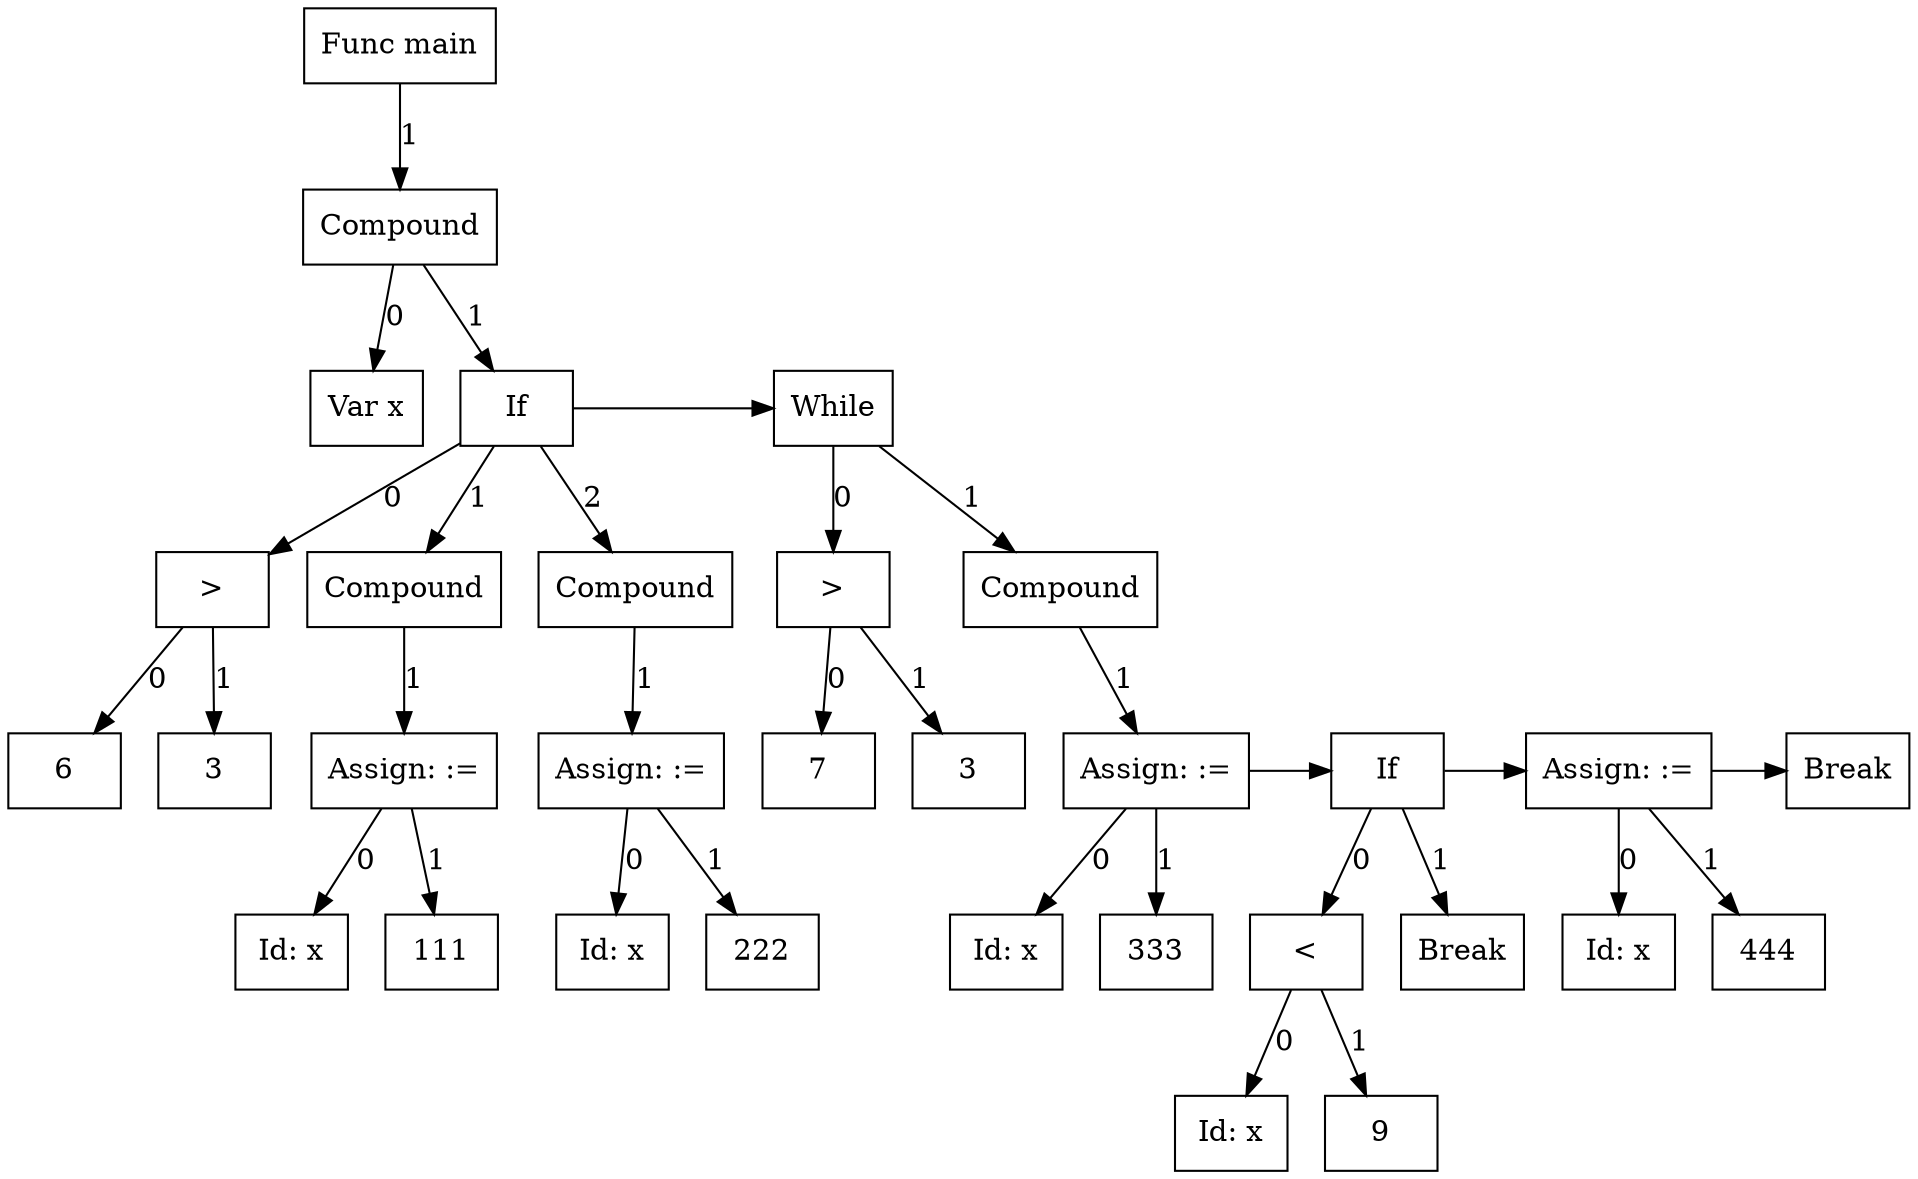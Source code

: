 digraph G {
node31 [label="Func main"; shape=box];
subgraph childNames_31 {
rankdir="LR"; rank="same"; ordering=out
node30 [label="Compound"; shape=box];
}

subgraph childPtrs_31 {
rankdir="TB";
node31 -> node30 [label="1"];
}

subgraph childNames_30 {
rankdir="LR"; rank="same"; ordering=out
node0 [label="Var x"; shape=box];
node12 [label="If"; shape=box];
}

subgraph childPtrs_30 {
rankdir="TB";
node30 -> node0 [label="0"];
node30 -> node12 [label="1"];
}

subgraph childNames_12 {
rankdir="LR"; rank="same"; ordering=out
node3 [label=">"; shape=box];
node7 [label="Compound"; shape=box];
node11 [label="Compound"; shape=box];
}

subgraph childPtrs_12 {
rankdir="TB";
node12 -> node3 [label="0"];
node12 -> node7 [label="1"];
node12 -> node11 [label="2"];
}

subgraph childNames_3 {
rankdir="LR"; rank="same"; ordering=out
node1 [label="6"; shape=box];
node2 [label="3"; shape=box];
}

subgraph childPtrs_3 {
rankdir="TB";
node3 -> node1 [label="0"];
node3 -> node2 [label="1"];
}

subgraph childNames_7 {
rankdir="LR"; rank="same"; ordering=out
node6 [label="Assign: :="; shape=box];
}

subgraph childPtrs_7 {
rankdir="TB";
node7 -> node6 [label="1"];
}

subgraph childNames_6 {
rankdir="LR"; rank="same"; ordering=out
node4 [label="Id: x"; shape=box];
node5 [label="111"; shape=box];
}

subgraph childPtrs_6 {
rankdir="TB";
node6 -> node4 [label="0"];
node6 -> node5 [label="1"];
}

subgraph childNames_11 {
rankdir="LR"; rank="same"; ordering=out
node10 [label="Assign: :="; shape=box];
}

subgraph childPtrs_11 {
rankdir="TB";
node11 -> node10 [label="1"];
}

subgraph childNames_10 {
rankdir="LR"; rank="same"; ordering=out
node8 [label="Id: x"; shape=box];
node9 [label="222"; shape=box];
}

subgraph childPtrs_10 {
rankdir="TB";
node10 -> node8 [label="0"];
node10 -> node9 [label="1"];
}

subgraph SibNames_12 {
rankdir="LR"; rank="same";
node12 [label="If"; shape=box];
node29 [label="While"; shape=box];
}

subgraph SibPtrs_12 {
rankdir="LR";
node12 -> node29;
}

subgraph childNames_29 {
rankdir="LR"; rank="same"; ordering=out
node15 [label=">"; shape=box];
node28 [label="Compound"; shape=box];
}

subgraph childPtrs_29 {
rankdir="TB";
node29 -> node15 [label="0"];
node29 -> node28 [label="1"];
}

subgraph childNames_15 {
rankdir="LR"; rank="same"; ordering=out
node13 [label="7"; shape=box];
node14 [label="3"; shape=box];
}

subgraph childPtrs_15 {
rankdir="TB";
node15 -> node13 [label="0"];
node15 -> node14 [label="1"];
}

subgraph childNames_28 {
rankdir="LR"; rank="same"; ordering=out
node18 [label="Assign: :="; shape=box];
}

subgraph childPtrs_28 {
rankdir="TB";
node28 -> node18 [label="1"];
}

subgraph childNames_18 {
rankdir="LR"; rank="same"; ordering=out
node16 [label="Id: x"; shape=box];
node17 [label="333"; shape=box];
}

subgraph childPtrs_18 {
rankdir="TB";
node18 -> node16 [label="0"];
node18 -> node17 [label="1"];
}

subgraph SibNames_18 {
rankdir="LR"; rank="same";
node18 [label="Assign: :="; shape=box];
node23 [label="If"; shape=box];
node26 [label="Assign: :="; shape=box];
node27 [label="Break"; shape=box];
}

subgraph SibPtrs_18 {
rankdir="LR";
node18 -> node23;
node23 -> node26;
node26 -> node27;
}

subgraph childNames_23 {
rankdir="LR"; rank="same"; ordering=out
node21 [label="<"; shape=box];
node22 [label="Break"; shape=box];
}

subgraph childPtrs_23 {
rankdir="TB";
node23 -> node21 [label="0"];
node23 -> node22 [label="1"];
}

subgraph childNames_21 {
rankdir="LR"; rank="same"; ordering=out
node19 [label="Id: x"; shape=box];
node20 [label="9"; shape=box];
}

subgraph childPtrs_21 {
rankdir="TB";
node21 -> node19 [label="0"];
node21 -> node20 [label="1"];
}

subgraph childNames_26 {
rankdir="LR"; rank="same"; ordering=out
node24 [label="Id: x"; shape=box];
node25 [label="444"; shape=box];
}

subgraph childPtrs_26 {
rankdir="TB";
node26 -> node24 [label="0"];
node26 -> node25 [label="1"];
}

}
